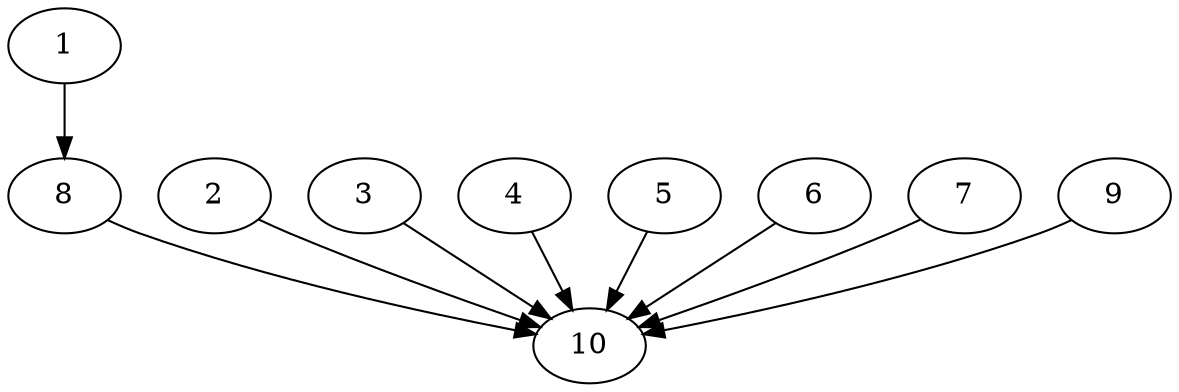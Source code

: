 digraph "Layered_N10_Layers1-8-1_Join_P2.dot" {
	1	[Weight=18];
	2	[Weight=24];
	3	[Weight=37];
	4	[Weight=19];
	5	[Weight=29];
	6	[Weight=32];
	7	[Weight=27];
	8	[Weight=16];
	9	[Weight=14];
	10	[Weight=15];
	1 -> 8 [Weight=14];
	2 -> 10 [Weight=8];
	3 -> 10 [Weight=1];
	4 -> 10 [Weight=17];
	5 -> 10 [Weight=1];
	6 -> 10 [Weight=4];
	7 -> 10 [Weight=13];
	8 -> 10 [Weight=14];
	9 -> 10 [Weight=11];
}

